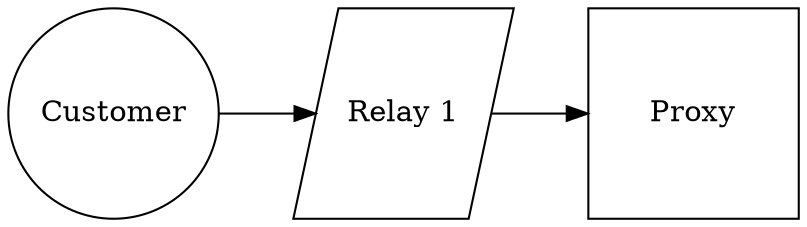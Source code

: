 digraph G {
				Customer [shape=circle, height=1.4];
				"Relay 1" [shape=parallelogram, height=1.4];
				Proxy [shape=square, height=1.4];

				rankdir=LR;

				Customer -> "Relay 1";
				"Relay 1" -> Proxy;
}